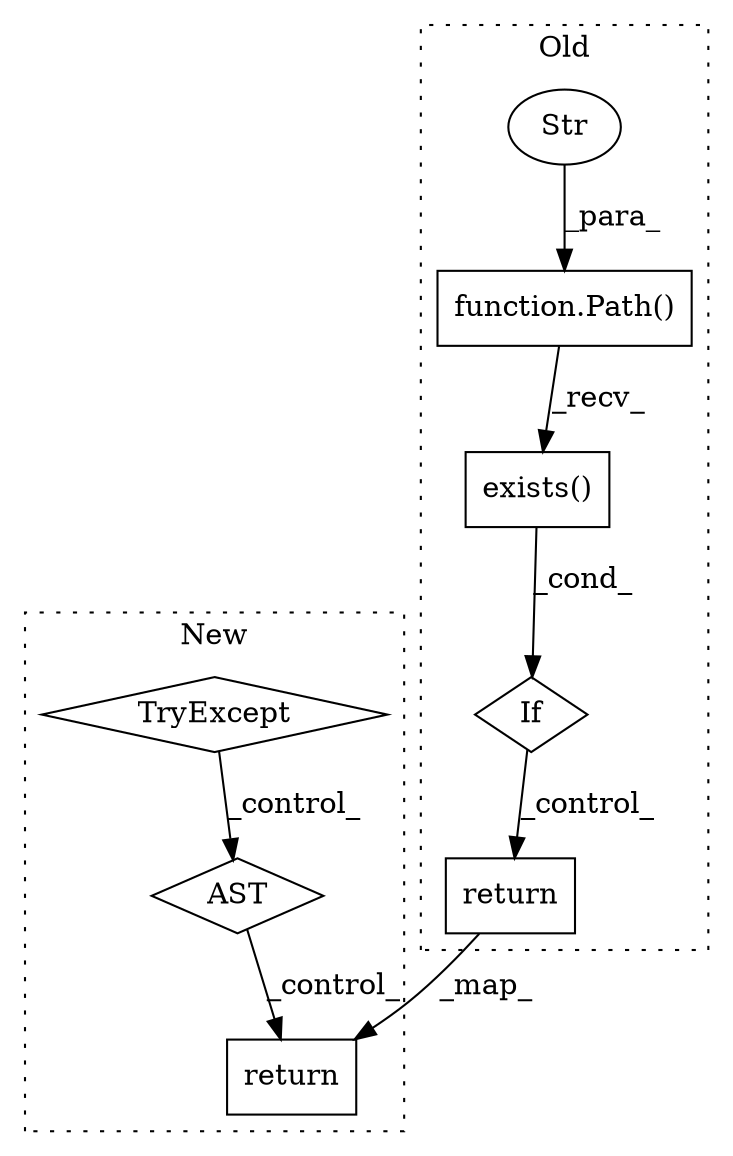 digraph G {
subgraph cluster0 {
1 [label="function.Path()" a="75" s="1249,1260" l="5,1" shape="box"];
4 [label="exists()" a="75" s="1249" l="21" shape="box"];
5 [label="If" a="96" s="1246" l="3" shape="diamond"];
6 [label="Str" a="66" s="1254" l="6" shape="ellipse"];
7 [label="return" a="93" s="1401" l="7" shape="box"];
label = "Old";
style="dotted";
}
subgraph cluster1 {
2 [label="TryExcept" a="71" s="1330" l="13" shape="diamond"];
3 [label="AST" a="2" s="1407,0" l="7,0" shape="diamond"];
8 [label="return" a="93" s="1458" l="7" shape="box"];
label = "New";
style="dotted";
}
1 -> 4 [label="_recv_"];
2 -> 3 [label="_control_"];
3 -> 8 [label="_control_"];
4 -> 5 [label="_cond_"];
5 -> 7 [label="_control_"];
6 -> 1 [label="_para_"];
7 -> 8 [label="_map_"];
}